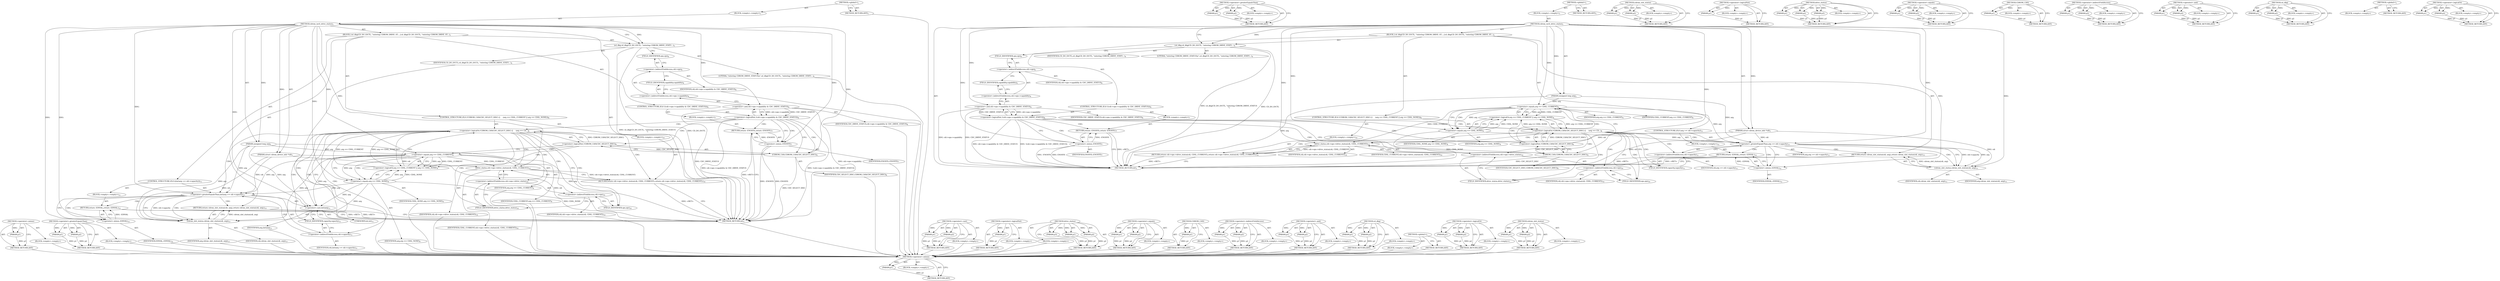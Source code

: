 digraph "&lt;operator&gt;.logicalOr" {
vulnerable_108 [label=<(METHOD,&lt;operator&gt;.minus)>];
vulnerable_109 [label=<(PARAM,p1)>];
vulnerable_110 [label=<(BLOCK,&lt;empty&gt;,&lt;empty&gt;)>];
vulnerable_111 [label=<(METHOD_RETURN,ANY)>];
vulnerable_132 [label=<(METHOD,&lt;operator&gt;.greaterEqualsThan)>];
vulnerable_133 [label=<(PARAM,p1)>];
vulnerable_134 [label=<(PARAM,p2)>];
vulnerable_135 [label=<(BLOCK,&lt;empty&gt;,&lt;empty&gt;)>];
vulnerable_136 [label=<(METHOD_RETURN,ANY)>];
vulnerable_6 [label=<(METHOD,&lt;global&gt;)<SUB>1</SUB>>];
vulnerable_7 [label=<(BLOCK,&lt;empty&gt;,&lt;empty&gt;)<SUB>1</SUB>>];
vulnerable_8 [label=<(METHOD,cdrom_ioctl_drive_status)<SUB>1</SUB>>];
vulnerable_9 [label=<(PARAM,struct cdrom_device_info *cdi)<SUB>1</SUB>>];
vulnerable_10 [label=<(PARAM,unsigned long arg)<SUB>2</SUB>>];
vulnerable_11 [label=<(BLOCK,{
	cd_dbg(CD_DO_IOCTL, &quot;entering CDROM_DRIVE_ST...,{
	cd_dbg(CD_DO_IOCTL, &quot;entering CDROM_DRIVE_ST...)<SUB>3</SUB>>];
vulnerable_12 [label=<(cd_dbg,cd_dbg(CD_DO_IOCTL, &quot;entering CDROM_DRIVE_STATU...)<SUB>4</SUB>>];
vulnerable_13 [label=<(IDENTIFIER,CD_DO_IOCTL,cd_dbg(CD_DO_IOCTL, &quot;entering CDROM_DRIVE_STATU...)<SUB>4</SUB>>];
vulnerable_14 [label=<(LITERAL,&quot;entering CDROM_DRIVE_STATUS\n&quot;,cd_dbg(CD_DO_IOCTL, &quot;entering CDROM_DRIVE_STATU...)<SUB>4</SUB>>];
vulnerable_15 [label=<(CONTROL_STRUCTURE,IF,if (!(cdi-&gt;ops-&gt;capability &amp; CDC_DRIVE_STATUS)))<SUB>6</SUB>>];
vulnerable_16 [label=<(&lt;operator&gt;.logicalNot,!(cdi-&gt;ops-&gt;capability &amp; CDC_DRIVE_STATUS))<SUB>6</SUB>>];
vulnerable_17 [label=<(&lt;operator&gt;.and,cdi-&gt;ops-&gt;capability &amp; CDC_DRIVE_STATUS)<SUB>6</SUB>>];
vulnerable_18 [label=<(&lt;operator&gt;.indirectFieldAccess,cdi-&gt;ops-&gt;capability)<SUB>6</SUB>>];
vulnerable_19 [label=<(&lt;operator&gt;.indirectFieldAccess,cdi-&gt;ops)<SUB>6</SUB>>];
vulnerable_20 [label=<(IDENTIFIER,cdi,cdi-&gt;ops-&gt;capability &amp; CDC_DRIVE_STATUS)<SUB>6</SUB>>];
vulnerable_21 [label=<(FIELD_IDENTIFIER,ops,ops)<SUB>6</SUB>>];
vulnerable_22 [label=<(FIELD_IDENTIFIER,capability,capability)<SUB>6</SUB>>];
vulnerable_23 [label=<(IDENTIFIER,CDC_DRIVE_STATUS,cdi-&gt;ops-&gt;capability &amp; CDC_DRIVE_STATUS)<SUB>6</SUB>>];
vulnerable_24 [label=<(BLOCK,&lt;empty&gt;,&lt;empty&gt;)<SUB>7</SUB>>];
vulnerable_25 [label=<(RETURN,return -ENOSYS;,return -ENOSYS;)<SUB>7</SUB>>];
vulnerable_26 [label=<(&lt;operator&gt;.minus,-ENOSYS)<SUB>7</SUB>>];
vulnerable_27 [label=<(IDENTIFIER,ENOSYS,-ENOSYS)<SUB>7</SUB>>];
vulnerable_28 [label=<(CONTROL_STRUCTURE,IF,if (!CDROM_CAN(CDC_SELECT_DISC) ||
 	    (arg == CDSL_CURRENT || arg == CDSL_NONE)))<SUB>8</SUB>>];
vulnerable_29 [label=<(&lt;operator&gt;.logicalOr,!CDROM_CAN(CDC_SELECT_DISC) ||
 	    (arg == CD...)<SUB>8</SUB>>];
vulnerable_30 [label=<(&lt;operator&gt;.logicalNot,!CDROM_CAN(CDC_SELECT_DISC))<SUB>8</SUB>>];
vulnerable_31 [label=<(CDROM_CAN,CDROM_CAN(CDC_SELECT_DISC))<SUB>8</SUB>>];
vulnerable_32 [label=<(IDENTIFIER,CDC_SELECT_DISC,CDROM_CAN(CDC_SELECT_DISC))<SUB>8</SUB>>];
vulnerable_33 [label=<(&lt;operator&gt;.logicalOr,arg == CDSL_CURRENT || arg == CDSL_NONE)<SUB>9</SUB>>];
vulnerable_34 [label=<(&lt;operator&gt;.equals,arg == CDSL_CURRENT)<SUB>9</SUB>>];
vulnerable_35 [label=<(IDENTIFIER,arg,arg == CDSL_CURRENT)<SUB>9</SUB>>];
vulnerable_36 [label=<(IDENTIFIER,CDSL_CURRENT,arg == CDSL_CURRENT)<SUB>9</SUB>>];
vulnerable_37 [label=<(&lt;operator&gt;.equals,arg == CDSL_NONE)<SUB>9</SUB>>];
vulnerable_38 [label=<(IDENTIFIER,arg,arg == CDSL_NONE)<SUB>9</SUB>>];
vulnerable_39 [label=<(IDENTIFIER,CDSL_NONE,arg == CDSL_NONE)<SUB>9</SUB>>];
vulnerable_40 [label=<(BLOCK,&lt;empty&gt;,&lt;empty&gt;)<SUB>10</SUB>>];
vulnerable_41 [label=<(RETURN,return cdi-&gt;ops-&gt;drive_status(cdi, CDSL_CURRENT);,return cdi-&gt;ops-&gt;drive_status(cdi, CDSL_CURRENT);)<SUB>10</SUB>>];
vulnerable_42 [label=<(drive_status,cdi-&gt;ops-&gt;drive_status(cdi, CDSL_CURRENT))<SUB>10</SUB>>];
vulnerable_43 [label=<(&lt;operator&gt;.indirectFieldAccess,cdi-&gt;ops-&gt;drive_status)<SUB>10</SUB>>];
vulnerable_44 [label=<(&lt;operator&gt;.indirectFieldAccess,cdi-&gt;ops)<SUB>10</SUB>>];
vulnerable_45 [label=<(IDENTIFIER,cdi,cdi-&gt;ops-&gt;drive_status(cdi, CDSL_CURRENT))<SUB>10</SUB>>];
vulnerable_46 [label=<(FIELD_IDENTIFIER,ops,ops)<SUB>10</SUB>>];
vulnerable_47 [label=<(FIELD_IDENTIFIER,drive_status,drive_status)<SUB>10</SUB>>];
vulnerable_48 [label=<(IDENTIFIER,cdi,cdi-&gt;ops-&gt;drive_status(cdi, CDSL_CURRENT))<SUB>10</SUB>>];
vulnerable_49 [label=<(IDENTIFIER,CDSL_CURRENT,cdi-&gt;ops-&gt;drive_status(cdi, CDSL_CURRENT))<SUB>10</SUB>>];
vulnerable_50 [label=<(CONTROL_STRUCTURE,IF,if (((int)arg &gt;= cdi-&gt;capacity)))<SUB>11</SUB>>];
vulnerable_51 [label=<(&lt;operator&gt;.greaterEqualsThan,(int)arg &gt;= cdi-&gt;capacity)<SUB>11</SUB>>];
vulnerable_52 [label=<(&lt;operator&gt;.cast,(int)arg)<SUB>11</SUB>>];
vulnerable_53 [label=<(UNKNOWN,int,int)<SUB>11</SUB>>];
vulnerable_54 [label=<(IDENTIFIER,arg,(int)arg)<SUB>11</SUB>>];
vulnerable_55 [label=<(&lt;operator&gt;.indirectFieldAccess,cdi-&gt;capacity)<SUB>11</SUB>>];
vulnerable_56 [label=<(IDENTIFIER,cdi,(int)arg &gt;= cdi-&gt;capacity)<SUB>11</SUB>>];
vulnerable_57 [label=<(FIELD_IDENTIFIER,capacity,capacity)<SUB>11</SUB>>];
vulnerable_58 [label=<(BLOCK,&lt;empty&gt;,&lt;empty&gt;)<SUB>12</SUB>>];
vulnerable_59 [label=<(RETURN,return -EINVAL;,return -EINVAL;)<SUB>12</SUB>>];
vulnerable_60 [label=<(&lt;operator&gt;.minus,-EINVAL)<SUB>12</SUB>>];
vulnerable_61 [label=<(IDENTIFIER,EINVAL,-EINVAL)<SUB>12</SUB>>];
vulnerable_62 [label=<(RETURN,return cdrom_slot_status(cdi, arg);,return cdrom_slot_status(cdi, arg);)<SUB>13</SUB>>];
vulnerable_63 [label=<(cdrom_slot_status,cdrom_slot_status(cdi, arg))<SUB>13</SUB>>];
vulnerable_64 [label=<(IDENTIFIER,cdi,cdrom_slot_status(cdi, arg))<SUB>13</SUB>>];
vulnerable_65 [label=<(IDENTIFIER,arg,cdrom_slot_status(cdi, arg))<SUB>13</SUB>>];
vulnerable_66 [label=<(METHOD_RETURN,int)<SUB>1</SUB>>];
vulnerable_68 [label=<(METHOD_RETURN,ANY)<SUB>1</SUB>>];
vulnerable_137 [label=<(METHOD,&lt;operator&gt;.cast)>];
vulnerable_138 [label=<(PARAM,p1)>];
vulnerable_139 [label=<(PARAM,p2)>];
vulnerable_140 [label=<(BLOCK,&lt;empty&gt;,&lt;empty&gt;)>];
vulnerable_141 [label=<(METHOD_RETURN,ANY)>];
vulnerable_94 [label=<(METHOD,&lt;operator&gt;.logicalNot)>];
vulnerable_95 [label=<(PARAM,p1)>];
vulnerable_96 [label=<(BLOCK,&lt;empty&gt;,&lt;empty&gt;)>];
vulnerable_97 [label=<(METHOD_RETURN,ANY)>];
vulnerable_126 [label=<(METHOD,drive_status)>];
vulnerable_127 [label=<(PARAM,p1)>];
vulnerable_128 [label=<(PARAM,p2)>];
vulnerable_129 [label=<(PARAM,p3)>];
vulnerable_130 [label=<(BLOCK,&lt;empty&gt;,&lt;empty&gt;)>];
vulnerable_131 [label=<(METHOD_RETURN,ANY)>];
vulnerable_121 [label=<(METHOD,&lt;operator&gt;.equals)>];
vulnerable_122 [label=<(PARAM,p1)>];
vulnerable_123 [label=<(PARAM,p2)>];
vulnerable_124 [label=<(BLOCK,&lt;empty&gt;,&lt;empty&gt;)>];
vulnerable_125 [label=<(METHOD_RETURN,ANY)>];
vulnerable_117 [label=<(METHOD,CDROM_CAN)>];
vulnerable_118 [label=<(PARAM,p1)>];
vulnerable_119 [label=<(BLOCK,&lt;empty&gt;,&lt;empty&gt;)>];
vulnerable_120 [label=<(METHOD_RETURN,ANY)>];
vulnerable_103 [label=<(METHOD,&lt;operator&gt;.indirectFieldAccess)>];
vulnerable_104 [label=<(PARAM,p1)>];
vulnerable_105 [label=<(PARAM,p2)>];
vulnerable_106 [label=<(BLOCK,&lt;empty&gt;,&lt;empty&gt;)>];
vulnerable_107 [label=<(METHOD_RETURN,ANY)>];
vulnerable_98 [label=<(METHOD,&lt;operator&gt;.and)>];
vulnerable_99 [label=<(PARAM,p1)>];
vulnerable_100 [label=<(PARAM,p2)>];
vulnerable_101 [label=<(BLOCK,&lt;empty&gt;,&lt;empty&gt;)>];
vulnerable_102 [label=<(METHOD_RETURN,ANY)>];
vulnerable_89 [label=<(METHOD,cd_dbg)>];
vulnerable_90 [label=<(PARAM,p1)>];
vulnerable_91 [label=<(PARAM,p2)>];
vulnerable_92 [label=<(BLOCK,&lt;empty&gt;,&lt;empty&gt;)>];
vulnerable_93 [label=<(METHOD_RETURN,ANY)>];
vulnerable_83 [label=<(METHOD,&lt;global&gt;)<SUB>1</SUB>>];
vulnerable_84 [label=<(BLOCK,&lt;empty&gt;,&lt;empty&gt;)>];
vulnerable_85 [label=<(METHOD_RETURN,ANY)>];
vulnerable_112 [label=<(METHOD,&lt;operator&gt;.logicalOr)>];
vulnerable_113 [label=<(PARAM,p1)>];
vulnerable_114 [label=<(PARAM,p2)>];
vulnerable_115 [label=<(BLOCK,&lt;empty&gt;,&lt;empty&gt;)>];
vulnerable_116 [label=<(METHOD_RETURN,ANY)>];
vulnerable_142 [label=<(METHOD,cdrom_slot_status)>];
vulnerable_143 [label=<(PARAM,p1)>];
vulnerable_144 [label=<(PARAM,p2)>];
vulnerable_145 [label=<(BLOCK,&lt;empty&gt;,&lt;empty&gt;)>];
vulnerable_146 [label=<(METHOD_RETURN,ANY)>];
fixed_106 [label=<(METHOD,&lt;operator&gt;.minus)>];
fixed_107 [label=<(PARAM,p1)>];
fixed_108 [label=<(BLOCK,&lt;empty&gt;,&lt;empty&gt;)>];
fixed_109 [label=<(METHOD_RETURN,ANY)>];
fixed_130 [label=<(METHOD,&lt;operator&gt;.greaterEqualsThan)>];
fixed_131 [label=<(PARAM,p1)>];
fixed_132 [label=<(PARAM,p2)>];
fixed_133 [label=<(BLOCK,&lt;empty&gt;,&lt;empty&gt;)>];
fixed_134 [label=<(METHOD_RETURN,ANY)>];
fixed_6 [label=<(METHOD,&lt;global&gt;)<SUB>1</SUB>>];
fixed_7 [label=<(BLOCK,&lt;empty&gt;,&lt;empty&gt;)<SUB>1</SUB>>];
fixed_8 [label=<(METHOD,cdrom_ioctl_drive_status)<SUB>1</SUB>>];
fixed_9 [label=<(PARAM,struct cdrom_device_info *cdi)<SUB>1</SUB>>];
fixed_10 [label=<(PARAM,unsigned long arg)<SUB>2</SUB>>];
fixed_11 [label=<(BLOCK,{
	cd_dbg(CD_DO_IOCTL, &quot;entering CDROM_DRIVE_ST...,{
	cd_dbg(CD_DO_IOCTL, &quot;entering CDROM_DRIVE_ST...)<SUB>3</SUB>>];
fixed_12 [label=<(cd_dbg,cd_dbg(CD_DO_IOCTL, &quot;entering CDROM_DRIVE_STATU...)<SUB>4</SUB>>];
fixed_13 [label=<(IDENTIFIER,CD_DO_IOCTL,cd_dbg(CD_DO_IOCTL, &quot;entering CDROM_DRIVE_STATU...)<SUB>4</SUB>>];
fixed_14 [label=<(LITERAL,&quot;entering CDROM_DRIVE_STATUS\n&quot;,cd_dbg(CD_DO_IOCTL, &quot;entering CDROM_DRIVE_STATU...)<SUB>4</SUB>>];
fixed_15 [label=<(CONTROL_STRUCTURE,IF,if (!(cdi-&gt;ops-&gt;capability &amp; CDC_DRIVE_STATUS)))<SUB>6</SUB>>];
fixed_16 [label=<(&lt;operator&gt;.logicalNot,!(cdi-&gt;ops-&gt;capability &amp; CDC_DRIVE_STATUS))<SUB>6</SUB>>];
fixed_17 [label=<(&lt;operator&gt;.and,cdi-&gt;ops-&gt;capability &amp; CDC_DRIVE_STATUS)<SUB>6</SUB>>];
fixed_18 [label=<(&lt;operator&gt;.indirectFieldAccess,cdi-&gt;ops-&gt;capability)<SUB>6</SUB>>];
fixed_19 [label=<(&lt;operator&gt;.indirectFieldAccess,cdi-&gt;ops)<SUB>6</SUB>>];
fixed_20 [label=<(IDENTIFIER,cdi,cdi-&gt;ops-&gt;capability &amp; CDC_DRIVE_STATUS)<SUB>6</SUB>>];
fixed_21 [label=<(FIELD_IDENTIFIER,ops,ops)<SUB>6</SUB>>];
fixed_22 [label=<(FIELD_IDENTIFIER,capability,capability)<SUB>6</SUB>>];
fixed_23 [label=<(IDENTIFIER,CDC_DRIVE_STATUS,cdi-&gt;ops-&gt;capability &amp; CDC_DRIVE_STATUS)<SUB>6</SUB>>];
fixed_24 [label=<(BLOCK,&lt;empty&gt;,&lt;empty&gt;)<SUB>7</SUB>>];
fixed_25 [label=<(RETURN,return -ENOSYS;,return -ENOSYS;)<SUB>7</SUB>>];
fixed_26 [label=<(&lt;operator&gt;.minus,-ENOSYS)<SUB>7</SUB>>];
fixed_27 [label=<(IDENTIFIER,ENOSYS,-ENOSYS)<SUB>7</SUB>>];
fixed_28 [label=<(CONTROL_STRUCTURE,IF,if (!CDROM_CAN(CDC_SELECT_DISC) ||
 	    (arg == CDSL_CURRENT || arg == CDSL_NONE)))<SUB>8</SUB>>];
fixed_29 [label=<(&lt;operator&gt;.logicalOr,!CDROM_CAN(CDC_SELECT_DISC) ||
 	    (arg == CD...)<SUB>8</SUB>>];
fixed_30 [label=<(&lt;operator&gt;.logicalNot,!CDROM_CAN(CDC_SELECT_DISC))<SUB>8</SUB>>];
fixed_31 [label=<(CDROM_CAN,CDROM_CAN(CDC_SELECT_DISC))<SUB>8</SUB>>];
fixed_32 [label=<(IDENTIFIER,CDC_SELECT_DISC,CDROM_CAN(CDC_SELECT_DISC))<SUB>8</SUB>>];
fixed_33 [label=<(&lt;operator&gt;.logicalOr,arg == CDSL_CURRENT || arg == CDSL_NONE)<SUB>9</SUB>>];
fixed_34 [label=<(&lt;operator&gt;.equals,arg == CDSL_CURRENT)<SUB>9</SUB>>];
fixed_35 [label=<(IDENTIFIER,arg,arg == CDSL_CURRENT)<SUB>9</SUB>>];
fixed_36 [label=<(IDENTIFIER,CDSL_CURRENT,arg == CDSL_CURRENT)<SUB>9</SUB>>];
fixed_37 [label=<(&lt;operator&gt;.equals,arg == CDSL_NONE)<SUB>9</SUB>>];
fixed_38 [label=<(IDENTIFIER,arg,arg == CDSL_NONE)<SUB>9</SUB>>];
fixed_39 [label=<(IDENTIFIER,CDSL_NONE,arg == CDSL_NONE)<SUB>9</SUB>>];
fixed_40 [label=<(BLOCK,&lt;empty&gt;,&lt;empty&gt;)<SUB>10</SUB>>];
fixed_41 [label=<(RETURN,return cdi-&gt;ops-&gt;drive_status(cdi, CDSL_CURRENT);,return cdi-&gt;ops-&gt;drive_status(cdi, CDSL_CURRENT);)<SUB>10</SUB>>];
fixed_42 [label=<(drive_status,cdi-&gt;ops-&gt;drive_status(cdi, CDSL_CURRENT))<SUB>10</SUB>>];
fixed_43 [label=<(&lt;operator&gt;.indirectFieldAccess,cdi-&gt;ops-&gt;drive_status)<SUB>10</SUB>>];
fixed_44 [label=<(&lt;operator&gt;.indirectFieldAccess,cdi-&gt;ops)<SUB>10</SUB>>];
fixed_45 [label=<(IDENTIFIER,cdi,cdi-&gt;ops-&gt;drive_status(cdi, CDSL_CURRENT))<SUB>10</SUB>>];
fixed_46 [label=<(FIELD_IDENTIFIER,ops,ops)<SUB>10</SUB>>];
fixed_47 [label=<(FIELD_IDENTIFIER,drive_status,drive_status)<SUB>10</SUB>>];
fixed_48 [label=<(IDENTIFIER,cdi,cdi-&gt;ops-&gt;drive_status(cdi, CDSL_CURRENT))<SUB>10</SUB>>];
fixed_49 [label=<(IDENTIFIER,CDSL_CURRENT,cdi-&gt;ops-&gt;drive_status(cdi, CDSL_CURRENT))<SUB>10</SUB>>];
fixed_50 [label=<(CONTROL_STRUCTURE,IF,if (arg &gt;= cdi-&gt;capacity))<SUB>11</SUB>>];
fixed_51 [label=<(&lt;operator&gt;.greaterEqualsThan,arg &gt;= cdi-&gt;capacity)<SUB>11</SUB>>];
fixed_52 [label=<(IDENTIFIER,arg,arg &gt;= cdi-&gt;capacity)<SUB>11</SUB>>];
fixed_53 [label=<(&lt;operator&gt;.indirectFieldAccess,cdi-&gt;capacity)<SUB>11</SUB>>];
fixed_54 [label=<(IDENTIFIER,cdi,arg &gt;= cdi-&gt;capacity)<SUB>11</SUB>>];
fixed_55 [label=<(FIELD_IDENTIFIER,capacity,capacity)<SUB>11</SUB>>];
fixed_56 [label=<(BLOCK,&lt;empty&gt;,&lt;empty&gt;)<SUB>12</SUB>>];
fixed_57 [label=<(RETURN,return -EINVAL;,return -EINVAL;)<SUB>12</SUB>>];
fixed_58 [label=<(&lt;operator&gt;.minus,-EINVAL)<SUB>12</SUB>>];
fixed_59 [label=<(IDENTIFIER,EINVAL,-EINVAL)<SUB>12</SUB>>];
fixed_60 [label=<(RETURN,return cdrom_slot_status(cdi, arg);,return cdrom_slot_status(cdi, arg);)<SUB>13</SUB>>];
fixed_61 [label=<(cdrom_slot_status,cdrom_slot_status(cdi, arg))<SUB>13</SUB>>];
fixed_62 [label=<(IDENTIFIER,cdi,cdrom_slot_status(cdi, arg))<SUB>13</SUB>>];
fixed_63 [label=<(IDENTIFIER,arg,cdrom_slot_status(cdi, arg))<SUB>13</SUB>>];
fixed_64 [label=<(METHOD_RETURN,int)<SUB>1</SUB>>];
fixed_66 [label=<(METHOD_RETURN,ANY)<SUB>1</SUB>>];
fixed_135 [label=<(METHOD,cdrom_slot_status)>];
fixed_136 [label=<(PARAM,p1)>];
fixed_137 [label=<(PARAM,p2)>];
fixed_138 [label=<(BLOCK,&lt;empty&gt;,&lt;empty&gt;)>];
fixed_139 [label=<(METHOD_RETURN,ANY)>];
fixed_92 [label=<(METHOD,&lt;operator&gt;.logicalNot)>];
fixed_93 [label=<(PARAM,p1)>];
fixed_94 [label=<(BLOCK,&lt;empty&gt;,&lt;empty&gt;)>];
fixed_95 [label=<(METHOD_RETURN,ANY)>];
fixed_124 [label=<(METHOD,drive_status)>];
fixed_125 [label=<(PARAM,p1)>];
fixed_126 [label=<(PARAM,p2)>];
fixed_127 [label=<(PARAM,p3)>];
fixed_128 [label=<(BLOCK,&lt;empty&gt;,&lt;empty&gt;)>];
fixed_129 [label=<(METHOD_RETURN,ANY)>];
fixed_119 [label=<(METHOD,&lt;operator&gt;.equals)>];
fixed_120 [label=<(PARAM,p1)>];
fixed_121 [label=<(PARAM,p2)>];
fixed_122 [label=<(BLOCK,&lt;empty&gt;,&lt;empty&gt;)>];
fixed_123 [label=<(METHOD_RETURN,ANY)>];
fixed_115 [label=<(METHOD,CDROM_CAN)>];
fixed_116 [label=<(PARAM,p1)>];
fixed_117 [label=<(BLOCK,&lt;empty&gt;,&lt;empty&gt;)>];
fixed_118 [label=<(METHOD_RETURN,ANY)>];
fixed_101 [label=<(METHOD,&lt;operator&gt;.indirectFieldAccess)>];
fixed_102 [label=<(PARAM,p1)>];
fixed_103 [label=<(PARAM,p2)>];
fixed_104 [label=<(BLOCK,&lt;empty&gt;,&lt;empty&gt;)>];
fixed_105 [label=<(METHOD_RETURN,ANY)>];
fixed_96 [label=<(METHOD,&lt;operator&gt;.and)>];
fixed_97 [label=<(PARAM,p1)>];
fixed_98 [label=<(PARAM,p2)>];
fixed_99 [label=<(BLOCK,&lt;empty&gt;,&lt;empty&gt;)>];
fixed_100 [label=<(METHOD_RETURN,ANY)>];
fixed_87 [label=<(METHOD,cd_dbg)>];
fixed_88 [label=<(PARAM,p1)>];
fixed_89 [label=<(PARAM,p2)>];
fixed_90 [label=<(BLOCK,&lt;empty&gt;,&lt;empty&gt;)>];
fixed_91 [label=<(METHOD_RETURN,ANY)>];
fixed_81 [label=<(METHOD,&lt;global&gt;)<SUB>1</SUB>>];
fixed_82 [label=<(BLOCK,&lt;empty&gt;,&lt;empty&gt;)>];
fixed_83 [label=<(METHOD_RETURN,ANY)>];
fixed_110 [label=<(METHOD,&lt;operator&gt;.logicalOr)>];
fixed_111 [label=<(PARAM,p1)>];
fixed_112 [label=<(PARAM,p2)>];
fixed_113 [label=<(BLOCK,&lt;empty&gt;,&lt;empty&gt;)>];
fixed_114 [label=<(METHOD_RETURN,ANY)>];
vulnerable_108 -> vulnerable_109  [key=0, label="AST: "];
vulnerable_108 -> vulnerable_109  [key=1, label="DDG: "];
vulnerable_108 -> vulnerable_110  [key=0, label="AST: "];
vulnerable_108 -> vulnerable_111  [key=0, label="AST: "];
vulnerable_108 -> vulnerable_111  [key=1, label="CFG: "];
vulnerable_109 -> vulnerable_111  [key=0, label="DDG: p1"];
vulnerable_110 -> fixed_106  [key=0];
vulnerable_111 -> fixed_106  [key=0];
vulnerable_132 -> vulnerable_133  [key=0, label="AST: "];
vulnerable_132 -> vulnerable_133  [key=1, label="DDG: "];
vulnerable_132 -> vulnerable_135  [key=0, label="AST: "];
vulnerable_132 -> vulnerable_134  [key=0, label="AST: "];
vulnerable_132 -> vulnerable_134  [key=1, label="DDG: "];
vulnerable_132 -> vulnerable_136  [key=0, label="AST: "];
vulnerable_132 -> vulnerable_136  [key=1, label="CFG: "];
vulnerable_133 -> vulnerable_136  [key=0, label="DDG: p1"];
vulnerable_134 -> vulnerable_136  [key=0, label="DDG: p2"];
vulnerable_135 -> fixed_106  [key=0];
vulnerable_136 -> fixed_106  [key=0];
vulnerable_6 -> vulnerable_7  [key=0, label="AST: "];
vulnerable_6 -> vulnerable_68  [key=0, label="AST: "];
vulnerable_6 -> vulnerable_68  [key=1, label="CFG: "];
vulnerable_7 -> vulnerable_8  [key=0, label="AST: "];
vulnerable_8 -> vulnerable_9  [key=0, label="AST: "];
vulnerable_8 -> vulnerable_9  [key=1, label="DDG: "];
vulnerable_8 -> vulnerable_10  [key=0, label="AST: "];
vulnerable_8 -> vulnerable_10  [key=1, label="DDG: "];
vulnerable_8 -> vulnerable_11  [key=0, label="AST: "];
vulnerable_8 -> vulnerable_66  [key=0, label="AST: "];
vulnerable_8 -> vulnerable_12  [key=0, label="CFG: "];
vulnerable_8 -> vulnerable_12  [key=1, label="DDG: "];
vulnerable_8 -> vulnerable_51  [key=0, label="DDG: "];
vulnerable_8 -> vulnerable_63  [key=0, label="DDG: "];
vulnerable_8 -> vulnerable_17  [key=0, label="DDG: "];
vulnerable_8 -> vulnerable_52  [key=0, label="DDG: "];
vulnerable_8 -> vulnerable_26  [key=0, label="DDG: "];
vulnerable_8 -> vulnerable_31  [key=0, label="DDG: "];
vulnerable_8 -> vulnerable_34  [key=0, label="DDG: "];
vulnerable_8 -> vulnerable_37  [key=0, label="DDG: "];
vulnerable_8 -> vulnerable_42  [key=0, label="DDG: "];
vulnerable_8 -> vulnerable_60  [key=0, label="DDG: "];
vulnerable_9 -> vulnerable_66  [key=0, label="DDG: cdi"];
vulnerable_9 -> vulnerable_51  [key=0, label="DDG: cdi"];
vulnerable_9 -> vulnerable_63  [key=0, label="DDG: cdi"];
vulnerable_9 -> vulnerable_42  [key=0, label="DDG: cdi"];
vulnerable_10 -> vulnerable_66  [key=0, label="DDG: arg"];
vulnerable_10 -> vulnerable_51  [key=0, label="DDG: arg"];
vulnerable_10 -> vulnerable_63  [key=0, label="DDG: arg"];
vulnerable_10 -> vulnerable_52  [key=0, label="DDG: arg"];
vulnerable_10 -> vulnerable_34  [key=0, label="DDG: arg"];
vulnerable_11 -> vulnerable_12  [key=0, label="AST: "];
vulnerable_11 -> vulnerable_15  [key=0, label="AST: "];
vulnerable_11 -> vulnerable_28  [key=0, label="AST: "];
vulnerable_11 -> vulnerable_50  [key=0, label="AST: "];
vulnerable_11 -> vulnerable_62  [key=0, label="AST: "];
vulnerable_12 -> vulnerable_13  [key=0, label="AST: "];
vulnerable_12 -> vulnerable_14  [key=0, label="AST: "];
vulnerable_12 -> vulnerable_21  [key=0, label="CFG: "];
vulnerable_12 -> vulnerable_66  [key=0, label="DDG: cd_dbg(CD_DO_IOCTL, &quot;entering CDROM_DRIVE_STATUS\n&quot;)"];
vulnerable_12 -> vulnerable_66  [key=1, label="DDG: CD_DO_IOCTL"];
vulnerable_13 -> fixed_106  [key=0];
vulnerable_14 -> fixed_106  [key=0];
vulnerable_15 -> vulnerable_16  [key=0, label="AST: "];
vulnerable_15 -> vulnerable_24  [key=0, label="AST: "];
vulnerable_16 -> vulnerable_17  [key=0, label="AST: "];
vulnerable_16 -> vulnerable_26  [key=0, label="CFG: "];
vulnerable_16 -> vulnerable_26  [key=1, label="CDG: "];
vulnerable_16 -> vulnerable_31  [key=0, label="CFG: "];
vulnerable_16 -> vulnerable_31  [key=1, label="CDG: "];
vulnerable_16 -> vulnerable_66  [key=0, label="DDG: cdi-&gt;ops-&gt;capability &amp; CDC_DRIVE_STATUS"];
vulnerable_16 -> vulnerable_66  [key=1, label="DDG: !(cdi-&gt;ops-&gt;capability &amp; CDC_DRIVE_STATUS)"];
vulnerable_16 -> vulnerable_30  [key=0, label="CDG: "];
vulnerable_16 -> vulnerable_25  [key=0, label="CDG: "];
vulnerable_16 -> vulnerable_29  [key=0, label="CDG: "];
vulnerable_17 -> vulnerable_18  [key=0, label="AST: "];
vulnerable_17 -> vulnerable_23  [key=0, label="AST: "];
vulnerable_17 -> vulnerable_16  [key=0, label="CFG: "];
vulnerable_17 -> vulnerable_16  [key=1, label="DDG: cdi-&gt;ops-&gt;capability"];
vulnerable_17 -> vulnerable_16  [key=2, label="DDG: CDC_DRIVE_STATUS"];
vulnerable_17 -> vulnerable_66  [key=0, label="DDG: cdi-&gt;ops-&gt;capability"];
vulnerable_17 -> vulnerable_66  [key=1, label="DDG: CDC_DRIVE_STATUS"];
vulnerable_18 -> vulnerable_19  [key=0, label="AST: "];
vulnerable_18 -> vulnerable_22  [key=0, label="AST: "];
vulnerable_18 -> vulnerable_17  [key=0, label="CFG: "];
vulnerable_19 -> vulnerable_20  [key=0, label="AST: "];
vulnerable_19 -> vulnerable_21  [key=0, label="AST: "];
vulnerable_19 -> vulnerable_22  [key=0, label="CFG: "];
vulnerable_20 -> fixed_106  [key=0];
vulnerable_21 -> vulnerable_19  [key=0, label="CFG: "];
vulnerable_22 -> vulnerable_18  [key=0, label="CFG: "];
vulnerable_23 -> fixed_106  [key=0];
vulnerable_24 -> vulnerable_25  [key=0, label="AST: "];
vulnerable_25 -> vulnerable_26  [key=0, label="AST: "];
vulnerable_25 -> vulnerable_66  [key=0, label="CFG: "];
vulnerable_25 -> vulnerable_66  [key=1, label="DDG: &lt;RET&gt;"];
vulnerable_26 -> vulnerable_27  [key=0, label="AST: "];
vulnerable_26 -> vulnerable_25  [key=0, label="CFG: "];
vulnerable_26 -> vulnerable_25  [key=1, label="DDG: -ENOSYS"];
vulnerable_26 -> vulnerable_66  [key=0, label="DDG: ENOSYS"];
vulnerable_26 -> vulnerable_66  [key=1, label="DDG: -ENOSYS"];
vulnerable_27 -> fixed_106  [key=0];
vulnerable_28 -> vulnerable_29  [key=0, label="AST: "];
vulnerable_28 -> vulnerable_40  [key=0, label="AST: "];
vulnerable_29 -> vulnerable_30  [key=0, label="AST: "];
vulnerable_29 -> vulnerable_33  [key=0, label="AST: "];
vulnerable_29 -> vulnerable_53  [key=0, label="CFG: "];
vulnerable_29 -> vulnerable_53  [key=1, label="CDG: "];
vulnerable_29 -> vulnerable_46  [key=0, label="CFG: "];
vulnerable_29 -> vulnerable_46  [key=1, label="CDG: "];
vulnerable_29 -> vulnerable_47  [key=0, label="CDG: "];
vulnerable_29 -> vulnerable_42  [key=0, label="CDG: "];
vulnerable_29 -> vulnerable_51  [key=0, label="CDG: "];
vulnerable_29 -> vulnerable_57  [key=0, label="CDG: "];
vulnerable_29 -> vulnerable_52  [key=0, label="CDG: "];
vulnerable_29 -> vulnerable_41  [key=0, label="CDG: "];
vulnerable_29 -> vulnerable_44  [key=0, label="CDG: "];
vulnerable_29 -> vulnerable_55  [key=0, label="CDG: "];
vulnerable_29 -> vulnerable_43  [key=0, label="CDG: "];
vulnerable_30 -> vulnerable_31  [key=0, label="AST: "];
vulnerable_30 -> vulnerable_29  [key=0, label="CFG: "];
vulnerable_30 -> vulnerable_29  [key=1, label="DDG: CDROM_CAN(CDC_SELECT_DISC)"];
vulnerable_30 -> vulnerable_34  [key=0, label="CFG: "];
vulnerable_30 -> vulnerable_34  [key=1, label="CDG: "];
vulnerable_30 -> vulnerable_33  [key=0, label="CDG: "];
vulnerable_31 -> vulnerable_32  [key=0, label="AST: "];
vulnerable_31 -> vulnerable_30  [key=0, label="CFG: "];
vulnerable_31 -> vulnerable_30  [key=1, label="DDG: CDC_SELECT_DISC"];
vulnerable_31 -> vulnerable_66  [key=0, label="DDG: CDC_SELECT_DISC"];
vulnerable_32 -> fixed_106  [key=0];
vulnerable_33 -> vulnerable_34  [key=0, label="AST: "];
vulnerable_33 -> vulnerable_37  [key=0, label="AST: "];
vulnerable_33 -> vulnerable_29  [key=0, label="CFG: "];
vulnerable_33 -> vulnerable_29  [key=1, label="DDG: arg == CDSL_CURRENT"];
vulnerable_33 -> vulnerable_29  [key=2, label="DDG: arg == CDSL_NONE"];
vulnerable_34 -> vulnerable_35  [key=0, label="AST: "];
vulnerable_34 -> vulnerable_36  [key=0, label="AST: "];
vulnerable_34 -> vulnerable_33  [key=0, label="CFG: "];
vulnerable_34 -> vulnerable_33  [key=1, label="DDG: arg"];
vulnerable_34 -> vulnerable_33  [key=2, label="DDG: CDSL_CURRENT"];
vulnerable_34 -> vulnerable_37  [key=0, label="CFG: "];
vulnerable_34 -> vulnerable_37  [key=1, label="DDG: arg"];
vulnerable_34 -> vulnerable_37  [key=2, label="CDG: "];
vulnerable_34 -> vulnerable_51  [key=0, label="DDG: arg"];
vulnerable_34 -> vulnerable_63  [key=0, label="DDG: arg"];
vulnerable_34 -> vulnerable_52  [key=0, label="DDG: arg"];
vulnerable_34 -> vulnerable_42  [key=0, label="DDG: CDSL_CURRENT"];
vulnerable_35 -> fixed_106  [key=0];
vulnerable_36 -> fixed_106  [key=0];
vulnerable_37 -> vulnerable_38  [key=0, label="AST: "];
vulnerable_37 -> vulnerable_39  [key=0, label="AST: "];
vulnerable_37 -> vulnerable_33  [key=0, label="CFG: "];
vulnerable_37 -> vulnerable_33  [key=1, label="DDG: arg"];
vulnerable_37 -> vulnerable_33  [key=2, label="DDG: CDSL_NONE"];
vulnerable_37 -> vulnerable_66  [key=0, label="DDG: CDSL_NONE"];
vulnerable_37 -> vulnerable_51  [key=0, label="DDG: arg"];
vulnerable_37 -> vulnerable_63  [key=0, label="DDG: arg"];
vulnerable_37 -> vulnerable_52  [key=0, label="DDG: arg"];
vulnerable_38 -> fixed_106  [key=0];
vulnerable_39 -> fixed_106  [key=0];
vulnerable_40 -> vulnerable_41  [key=0, label="AST: "];
vulnerable_41 -> vulnerable_42  [key=0, label="AST: "];
vulnerable_41 -> vulnerable_66  [key=0, label="CFG: "];
vulnerable_41 -> vulnerable_66  [key=1, label="DDG: &lt;RET&gt;"];
vulnerable_42 -> vulnerable_43  [key=0, label="AST: "];
vulnerable_42 -> vulnerable_48  [key=0, label="AST: "];
vulnerable_42 -> vulnerable_49  [key=0, label="AST: "];
vulnerable_42 -> vulnerable_41  [key=0, label="CFG: "];
vulnerable_42 -> vulnerable_41  [key=1, label="DDG: cdi-&gt;ops-&gt;drive_status(cdi, CDSL_CURRENT)"];
vulnerable_43 -> vulnerable_44  [key=0, label="AST: "];
vulnerable_43 -> vulnerable_47  [key=0, label="AST: "];
vulnerable_43 -> vulnerable_42  [key=0, label="CFG: "];
vulnerable_44 -> vulnerable_45  [key=0, label="AST: "];
vulnerable_44 -> vulnerable_46  [key=0, label="AST: "];
vulnerable_44 -> vulnerable_47  [key=0, label="CFG: "];
vulnerable_45 -> fixed_106  [key=0];
vulnerable_46 -> vulnerable_44  [key=0, label="CFG: "];
vulnerable_47 -> vulnerable_43  [key=0, label="CFG: "];
vulnerable_48 -> fixed_106  [key=0];
vulnerable_49 -> fixed_106  [key=0];
vulnerable_50 -> vulnerable_51  [key=0, label="AST: "];
vulnerable_50 -> vulnerable_58  [key=0, label="AST: "];
vulnerable_51 -> vulnerable_52  [key=0, label="AST: "];
vulnerable_51 -> vulnerable_55  [key=0, label="AST: "];
vulnerable_51 -> vulnerable_60  [key=0, label="CFG: "];
vulnerable_51 -> vulnerable_60  [key=1, label="CDG: "];
vulnerable_51 -> vulnerable_63  [key=0, label="CFG: "];
vulnerable_51 -> vulnerable_63  [key=1, label="DDG: cdi-&gt;capacity"];
vulnerable_51 -> vulnerable_63  [key=2, label="CDG: "];
vulnerable_51 -> vulnerable_59  [key=0, label="CDG: "];
vulnerable_51 -> vulnerable_62  [key=0, label="CDG: "];
vulnerable_52 -> vulnerable_53  [key=0, label="AST: "];
vulnerable_52 -> vulnerable_54  [key=0, label="AST: "];
vulnerable_52 -> vulnerable_57  [key=0, label="CFG: "];
vulnerable_53 -> vulnerable_52  [key=0, label="CFG: "];
vulnerable_54 -> fixed_106  [key=0];
vulnerable_55 -> vulnerable_56  [key=0, label="AST: "];
vulnerable_55 -> vulnerable_57  [key=0, label="AST: "];
vulnerable_55 -> vulnerable_51  [key=0, label="CFG: "];
vulnerable_56 -> fixed_106  [key=0];
vulnerable_57 -> vulnerable_55  [key=0, label="CFG: "];
vulnerable_58 -> vulnerable_59  [key=0, label="AST: "];
vulnerable_59 -> vulnerable_60  [key=0, label="AST: "];
vulnerable_59 -> vulnerable_66  [key=0, label="CFG: "];
vulnerable_59 -> vulnerable_66  [key=1, label="DDG: &lt;RET&gt;"];
vulnerable_60 -> vulnerable_61  [key=0, label="AST: "];
vulnerable_60 -> vulnerable_59  [key=0, label="CFG: "];
vulnerable_60 -> vulnerable_59  [key=1, label="DDG: -EINVAL"];
vulnerable_61 -> fixed_106  [key=0];
vulnerable_62 -> vulnerable_63  [key=0, label="AST: "];
vulnerable_62 -> vulnerable_66  [key=0, label="CFG: "];
vulnerable_62 -> vulnerable_66  [key=1, label="DDG: &lt;RET&gt;"];
vulnerable_63 -> vulnerable_64  [key=0, label="AST: "];
vulnerable_63 -> vulnerable_65  [key=0, label="AST: "];
vulnerable_63 -> vulnerable_62  [key=0, label="CFG: "];
vulnerable_63 -> vulnerable_62  [key=1, label="DDG: cdrom_slot_status(cdi, arg)"];
vulnerable_64 -> fixed_106  [key=0];
vulnerable_65 -> fixed_106  [key=0];
vulnerable_66 -> fixed_106  [key=0];
vulnerable_68 -> fixed_106  [key=0];
vulnerable_137 -> vulnerable_138  [key=0, label="AST: "];
vulnerable_137 -> vulnerable_138  [key=1, label="DDG: "];
vulnerable_137 -> vulnerable_140  [key=0, label="AST: "];
vulnerable_137 -> vulnerable_139  [key=0, label="AST: "];
vulnerable_137 -> vulnerable_139  [key=1, label="DDG: "];
vulnerable_137 -> vulnerable_141  [key=0, label="AST: "];
vulnerable_137 -> vulnerable_141  [key=1, label="CFG: "];
vulnerable_138 -> vulnerable_141  [key=0, label="DDG: p1"];
vulnerable_139 -> vulnerable_141  [key=0, label="DDG: p2"];
vulnerable_140 -> fixed_106  [key=0];
vulnerable_141 -> fixed_106  [key=0];
vulnerable_94 -> vulnerable_95  [key=0, label="AST: "];
vulnerable_94 -> vulnerable_95  [key=1, label="DDG: "];
vulnerable_94 -> vulnerable_96  [key=0, label="AST: "];
vulnerable_94 -> vulnerable_97  [key=0, label="AST: "];
vulnerable_94 -> vulnerable_97  [key=1, label="CFG: "];
vulnerable_95 -> vulnerable_97  [key=0, label="DDG: p1"];
vulnerable_96 -> fixed_106  [key=0];
vulnerable_97 -> fixed_106  [key=0];
vulnerable_126 -> vulnerable_127  [key=0, label="AST: "];
vulnerable_126 -> vulnerable_127  [key=1, label="DDG: "];
vulnerable_126 -> vulnerable_130  [key=0, label="AST: "];
vulnerable_126 -> vulnerable_128  [key=0, label="AST: "];
vulnerable_126 -> vulnerable_128  [key=1, label="DDG: "];
vulnerable_126 -> vulnerable_131  [key=0, label="AST: "];
vulnerable_126 -> vulnerable_131  [key=1, label="CFG: "];
vulnerable_126 -> vulnerable_129  [key=0, label="AST: "];
vulnerable_126 -> vulnerable_129  [key=1, label="DDG: "];
vulnerable_127 -> vulnerable_131  [key=0, label="DDG: p1"];
vulnerable_128 -> vulnerable_131  [key=0, label="DDG: p2"];
vulnerable_129 -> vulnerable_131  [key=0, label="DDG: p3"];
vulnerable_130 -> fixed_106  [key=0];
vulnerable_131 -> fixed_106  [key=0];
vulnerable_121 -> vulnerable_122  [key=0, label="AST: "];
vulnerable_121 -> vulnerable_122  [key=1, label="DDG: "];
vulnerable_121 -> vulnerable_124  [key=0, label="AST: "];
vulnerable_121 -> vulnerable_123  [key=0, label="AST: "];
vulnerable_121 -> vulnerable_123  [key=1, label="DDG: "];
vulnerable_121 -> vulnerable_125  [key=0, label="AST: "];
vulnerable_121 -> vulnerable_125  [key=1, label="CFG: "];
vulnerable_122 -> vulnerable_125  [key=0, label="DDG: p1"];
vulnerable_123 -> vulnerable_125  [key=0, label="DDG: p2"];
vulnerable_124 -> fixed_106  [key=0];
vulnerable_125 -> fixed_106  [key=0];
vulnerable_117 -> vulnerable_118  [key=0, label="AST: "];
vulnerable_117 -> vulnerable_118  [key=1, label="DDG: "];
vulnerable_117 -> vulnerable_119  [key=0, label="AST: "];
vulnerable_117 -> vulnerable_120  [key=0, label="AST: "];
vulnerable_117 -> vulnerable_120  [key=1, label="CFG: "];
vulnerable_118 -> vulnerable_120  [key=0, label="DDG: p1"];
vulnerable_119 -> fixed_106  [key=0];
vulnerable_120 -> fixed_106  [key=0];
vulnerable_103 -> vulnerable_104  [key=0, label="AST: "];
vulnerable_103 -> vulnerable_104  [key=1, label="DDG: "];
vulnerable_103 -> vulnerable_106  [key=0, label="AST: "];
vulnerable_103 -> vulnerable_105  [key=0, label="AST: "];
vulnerable_103 -> vulnerable_105  [key=1, label="DDG: "];
vulnerable_103 -> vulnerable_107  [key=0, label="AST: "];
vulnerable_103 -> vulnerable_107  [key=1, label="CFG: "];
vulnerable_104 -> vulnerable_107  [key=0, label="DDG: p1"];
vulnerable_105 -> vulnerable_107  [key=0, label="DDG: p2"];
vulnerable_106 -> fixed_106  [key=0];
vulnerable_107 -> fixed_106  [key=0];
vulnerable_98 -> vulnerable_99  [key=0, label="AST: "];
vulnerable_98 -> vulnerable_99  [key=1, label="DDG: "];
vulnerable_98 -> vulnerable_101  [key=0, label="AST: "];
vulnerable_98 -> vulnerable_100  [key=0, label="AST: "];
vulnerable_98 -> vulnerable_100  [key=1, label="DDG: "];
vulnerable_98 -> vulnerable_102  [key=0, label="AST: "];
vulnerable_98 -> vulnerable_102  [key=1, label="CFG: "];
vulnerable_99 -> vulnerable_102  [key=0, label="DDG: p1"];
vulnerable_100 -> vulnerable_102  [key=0, label="DDG: p2"];
vulnerable_101 -> fixed_106  [key=0];
vulnerable_102 -> fixed_106  [key=0];
vulnerable_89 -> vulnerable_90  [key=0, label="AST: "];
vulnerable_89 -> vulnerable_90  [key=1, label="DDG: "];
vulnerable_89 -> vulnerable_92  [key=0, label="AST: "];
vulnerable_89 -> vulnerable_91  [key=0, label="AST: "];
vulnerable_89 -> vulnerable_91  [key=1, label="DDG: "];
vulnerable_89 -> vulnerable_93  [key=0, label="AST: "];
vulnerable_89 -> vulnerable_93  [key=1, label="CFG: "];
vulnerable_90 -> vulnerable_93  [key=0, label="DDG: p1"];
vulnerable_91 -> vulnerable_93  [key=0, label="DDG: p2"];
vulnerable_92 -> fixed_106  [key=0];
vulnerable_93 -> fixed_106  [key=0];
vulnerable_83 -> vulnerable_84  [key=0, label="AST: "];
vulnerable_83 -> vulnerable_85  [key=0, label="AST: "];
vulnerable_83 -> vulnerable_85  [key=1, label="CFG: "];
vulnerable_84 -> fixed_106  [key=0];
vulnerable_85 -> fixed_106  [key=0];
vulnerable_112 -> vulnerable_113  [key=0, label="AST: "];
vulnerable_112 -> vulnerable_113  [key=1, label="DDG: "];
vulnerable_112 -> vulnerable_115  [key=0, label="AST: "];
vulnerable_112 -> vulnerable_114  [key=0, label="AST: "];
vulnerable_112 -> vulnerable_114  [key=1, label="DDG: "];
vulnerable_112 -> vulnerable_116  [key=0, label="AST: "];
vulnerable_112 -> vulnerable_116  [key=1, label="CFG: "];
vulnerable_113 -> vulnerable_116  [key=0, label="DDG: p1"];
vulnerable_114 -> vulnerable_116  [key=0, label="DDG: p2"];
vulnerable_115 -> fixed_106  [key=0];
vulnerable_116 -> fixed_106  [key=0];
vulnerable_142 -> vulnerable_143  [key=0, label="AST: "];
vulnerable_142 -> vulnerable_143  [key=1, label="DDG: "];
vulnerable_142 -> vulnerable_145  [key=0, label="AST: "];
vulnerable_142 -> vulnerable_144  [key=0, label="AST: "];
vulnerable_142 -> vulnerable_144  [key=1, label="DDG: "];
vulnerable_142 -> vulnerable_146  [key=0, label="AST: "];
vulnerable_142 -> vulnerable_146  [key=1, label="CFG: "];
vulnerable_143 -> vulnerable_146  [key=0, label="DDG: p1"];
vulnerable_144 -> vulnerable_146  [key=0, label="DDG: p2"];
vulnerable_145 -> fixed_106  [key=0];
vulnerable_146 -> fixed_106  [key=0];
fixed_106 -> fixed_107  [key=0, label="AST: "];
fixed_106 -> fixed_107  [key=1, label="DDG: "];
fixed_106 -> fixed_108  [key=0, label="AST: "];
fixed_106 -> fixed_109  [key=0, label="AST: "];
fixed_106 -> fixed_109  [key=1, label="CFG: "];
fixed_107 -> fixed_109  [key=0, label="DDG: p1"];
fixed_130 -> fixed_131  [key=0, label="AST: "];
fixed_130 -> fixed_131  [key=1, label="DDG: "];
fixed_130 -> fixed_133  [key=0, label="AST: "];
fixed_130 -> fixed_132  [key=0, label="AST: "];
fixed_130 -> fixed_132  [key=1, label="DDG: "];
fixed_130 -> fixed_134  [key=0, label="AST: "];
fixed_130 -> fixed_134  [key=1, label="CFG: "];
fixed_131 -> fixed_134  [key=0, label="DDG: p1"];
fixed_132 -> fixed_134  [key=0, label="DDG: p2"];
fixed_6 -> fixed_7  [key=0, label="AST: "];
fixed_6 -> fixed_66  [key=0, label="AST: "];
fixed_6 -> fixed_66  [key=1, label="CFG: "];
fixed_7 -> fixed_8  [key=0, label="AST: "];
fixed_8 -> fixed_9  [key=0, label="AST: "];
fixed_8 -> fixed_9  [key=1, label="DDG: "];
fixed_8 -> fixed_10  [key=0, label="AST: "];
fixed_8 -> fixed_10  [key=1, label="DDG: "];
fixed_8 -> fixed_11  [key=0, label="AST: "];
fixed_8 -> fixed_64  [key=0, label="AST: "];
fixed_8 -> fixed_12  [key=0, label="CFG: "];
fixed_8 -> fixed_12  [key=1, label="DDG: "];
fixed_8 -> fixed_51  [key=0, label="DDG: "];
fixed_8 -> fixed_61  [key=0, label="DDG: "];
fixed_8 -> fixed_17  [key=0, label="DDG: "];
fixed_8 -> fixed_26  [key=0, label="DDG: "];
fixed_8 -> fixed_31  [key=0, label="DDG: "];
fixed_8 -> fixed_34  [key=0, label="DDG: "];
fixed_8 -> fixed_37  [key=0, label="DDG: "];
fixed_8 -> fixed_42  [key=0, label="DDG: "];
fixed_8 -> fixed_58  [key=0, label="DDG: "];
fixed_9 -> fixed_64  [key=0, label="DDG: cdi"];
fixed_9 -> fixed_51  [key=0, label="DDG: cdi"];
fixed_9 -> fixed_61  [key=0, label="DDG: cdi"];
fixed_9 -> fixed_42  [key=0, label="DDG: cdi"];
fixed_10 -> fixed_64  [key=0, label="DDG: arg"];
fixed_10 -> fixed_51  [key=0, label="DDG: arg"];
fixed_10 -> fixed_34  [key=0, label="DDG: arg"];
fixed_11 -> fixed_12  [key=0, label="AST: "];
fixed_11 -> fixed_15  [key=0, label="AST: "];
fixed_11 -> fixed_28  [key=0, label="AST: "];
fixed_11 -> fixed_50  [key=0, label="AST: "];
fixed_11 -> fixed_60  [key=0, label="AST: "];
fixed_12 -> fixed_13  [key=0, label="AST: "];
fixed_12 -> fixed_14  [key=0, label="AST: "];
fixed_12 -> fixed_21  [key=0, label="CFG: "];
fixed_12 -> fixed_64  [key=0, label="DDG: cd_dbg(CD_DO_IOCTL, &quot;entering CDROM_DRIVE_STATUS\n&quot;)"];
fixed_12 -> fixed_64  [key=1, label="DDG: CD_DO_IOCTL"];
fixed_15 -> fixed_16  [key=0, label="AST: "];
fixed_15 -> fixed_24  [key=0, label="AST: "];
fixed_16 -> fixed_17  [key=0, label="AST: "];
fixed_16 -> fixed_26  [key=0, label="CFG: "];
fixed_16 -> fixed_26  [key=1, label="CDG: "];
fixed_16 -> fixed_31  [key=0, label="CFG: "];
fixed_16 -> fixed_31  [key=1, label="CDG: "];
fixed_16 -> fixed_64  [key=0, label="DDG: cdi-&gt;ops-&gt;capability &amp; CDC_DRIVE_STATUS"];
fixed_16 -> fixed_64  [key=1, label="DDG: !(cdi-&gt;ops-&gt;capability &amp; CDC_DRIVE_STATUS)"];
fixed_16 -> fixed_30  [key=0, label="CDG: "];
fixed_16 -> fixed_25  [key=0, label="CDG: "];
fixed_16 -> fixed_29  [key=0, label="CDG: "];
fixed_17 -> fixed_18  [key=0, label="AST: "];
fixed_17 -> fixed_23  [key=0, label="AST: "];
fixed_17 -> fixed_16  [key=0, label="CFG: "];
fixed_17 -> fixed_16  [key=1, label="DDG: cdi-&gt;ops-&gt;capability"];
fixed_17 -> fixed_16  [key=2, label="DDG: CDC_DRIVE_STATUS"];
fixed_17 -> fixed_64  [key=0, label="DDG: cdi-&gt;ops-&gt;capability"];
fixed_17 -> fixed_64  [key=1, label="DDG: CDC_DRIVE_STATUS"];
fixed_18 -> fixed_19  [key=0, label="AST: "];
fixed_18 -> fixed_22  [key=0, label="AST: "];
fixed_18 -> fixed_17  [key=0, label="CFG: "];
fixed_19 -> fixed_20  [key=0, label="AST: "];
fixed_19 -> fixed_21  [key=0, label="AST: "];
fixed_19 -> fixed_22  [key=0, label="CFG: "];
fixed_21 -> fixed_19  [key=0, label="CFG: "];
fixed_22 -> fixed_18  [key=0, label="CFG: "];
fixed_24 -> fixed_25  [key=0, label="AST: "];
fixed_25 -> fixed_26  [key=0, label="AST: "];
fixed_25 -> fixed_64  [key=0, label="CFG: "];
fixed_25 -> fixed_64  [key=1, label="DDG: &lt;RET&gt;"];
fixed_26 -> fixed_27  [key=0, label="AST: "];
fixed_26 -> fixed_25  [key=0, label="CFG: "];
fixed_26 -> fixed_25  [key=1, label="DDG: -ENOSYS"];
fixed_26 -> fixed_64  [key=0, label="DDG: ENOSYS"];
fixed_26 -> fixed_64  [key=1, label="DDG: -ENOSYS"];
fixed_28 -> fixed_29  [key=0, label="AST: "];
fixed_28 -> fixed_40  [key=0, label="AST: "];
fixed_29 -> fixed_30  [key=0, label="AST: "];
fixed_29 -> fixed_33  [key=0, label="AST: "];
fixed_29 -> fixed_46  [key=0, label="CFG: "];
fixed_29 -> fixed_46  [key=1, label="CDG: "];
fixed_29 -> fixed_55  [key=0, label="CFG: "];
fixed_29 -> fixed_55  [key=1, label="CDG: "];
fixed_29 -> fixed_47  [key=0, label="CDG: "];
fixed_29 -> fixed_42  [key=0, label="CDG: "];
fixed_29 -> fixed_51  [key=0, label="CDG: "];
fixed_29 -> fixed_53  [key=0, label="CDG: "];
fixed_29 -> fixed_41  [key=0, label="CDG: "];
fixed_29 -> fixed_44  [key=0, label="CDG: "];
fixed_29 -> fixed_43  [key=0, label="CDG: "];
fixed_30 -> fixed_31  [key=0, label="AST: "];
fixed_30 -> fixed_29  [key=0, label="CFG: "];
fixed_30 -> fixed_29  [key=1, label="DDG: CDROM_CAN(CDC_SELECT_DISC)"];
fixed_30 -> fixed_34  [key=0, label="CFG: "];
fixed_30 -> fixed_34  [key=1, label="CDG: "];
fixed_30 -> fixed_33  [key=0, label="CDG: "];
fixed_31 -> fixed_32  [key=0, label="AST: "];
fixed_31 -> fixed_30  [key=0, label="CFG: "];
fixed_31 -> fixed_30  [key=1, label="DDG: CDC_SELECT_DISC"];
fixed_31 -> fixed_64  [key=0, label="DDG: CDC_SELECT_DISC"];
fixed_33 -> fixed_34  [key=0, label="AST: "];
fixed_33 -> fixed_37  [key=0, label="AST: "];
fixed_33 -> fixed_29  [key=0, label="CFG: "];
fixed_33 -> fixed_29  [key=1, label="DDG: arg == CDSL_CURRENT"];
fixed_33 -> fixed_29  [key=2, label="DDG: arg == CDSL_NONE"];
fixed_34 -> fixed_35  [key=0, label="AST: "];
fixed_34 -> fixed_36  [key=0, label="AST: "];
fixed_34 -> fixed_33  [key=0, label="CFG: "];
fixed_34 -> fixed_33  [key=1, label="DDG: arg"];
fixed_34 -> fixed_33  [key=2, label="DDG: CDSL_CURRENT"];
fixed_34 -> fixed_37  [key=0, label="CFG: "];
fixed_34 -> fixed_37  [key=1, label="DDG: arg"];
fixed_34 -> fixed_37  [key=2, label="CDG: "];
fixed_34 -> fixed_51  [key=0, label="DDG: arg"];
fixed_34 -> fixed_42  [key=0, label="DDG: CDSL_CURRENT"];
fixed_37 -> fixed_38  [key=0, label="AST: "];
fixed_37 -> fixed_39  [key=0, label="AST: "];
fixed_37 -> fixed_33  [key=0, label="CFG: "];
fixed_37 -> fixed_33  [key=1, label="DDG: arg"];
fixed_37 -> fixed_33  [key=2, label="DDG: CDSL_NONE"];
fixed_37 -> fixed_64  [key=0, label="DDG: CDSL_NONE"];
fixed_37 -> fixed_51  [key=0, label="DDG: arg"];
fixed_40 -> fixed_41  [key=0, label="AST: "];
fixed_41 -> fixed_42  [key=0, label="AST: "];
fixed_41 -> fixed_64  [key=0, label="CFG: "];
fixed_41 -> fixed_64  [key=1, label="DDG: &lt;RET&gt;"];
fixed_42 -> fixed_43  [key=0, label="AST: "];
fixed_42 -> fixed_48  [key=0, label="AST: "];
fixed_42 -> fixed_49  [key=0, label="AST: "];
fixed_42 -> fixed_41  [key=0, label="CFG: "];
fixed_42 -> fixed_41  [key=1, label="DDG: cdi-&gt;ops-&gt;drive_status(cdi, CDSL_CURRENT)"];
fixed_43 -> fixed_44  [key=0, label="AST: "];
fixed_43 -> fixed_47  [key=0, label="AST: "];
fixed_43 -> fixed_42  [key=0, label="CFG: "];
fixed_44 -> fixed_45  [key=0, label="AST: "];
fixed_44 -> fixed_46  [key=0, label="AST: "];
fixed_44 -> fixed_47  [key=0, label="CFG: "];
fixed_46 -> fixed_44  [key=0, label="CFG: "];
fixed_47 -> fixed_43  [key=0, label="CFG: "];
fixed_50 -> fixed_51  [key=0, label="AST: "];
fixed_50 -> fixed_56  [key=0, label="AST: "];
fixed_51 -> fixed_52  [key=0, label="AST: "];
fixed_51 -> fixed_53  [key=0, label="AST: "];
fixed_51 -> fixed_58  [key=0, label="CFG: "];
fixed_51 -> fixed_58  [key=1, label="CDG: "];
fixed_51 -> fixed_61  [key=0, label="CFG: "];
fixed_51 -> fixed_61  [key=1, label="DDG: cdi-&gt;capacity"];
fixed_51 -> fixed_61  [key=2, label="DDG: arg"];
fixed_51 -> fixed_61  [key=3, label="CDG: "];
fixed_51 -> fixed_60  [key=0, label="CDG: "];
fixed_51 -> fixed_57  [key=0, label="CDG: "];
fixed_53 -> fixed_54  [key=0, label="AST: "];
fixed_53 -> fixed_55  [key=0, label="AST: "];
fixed_53 -> fixed_51  [key=0, label="CFG: "];
fixed_55 -> fixed_53  [key=0, label="CFG: "];
fixed_56 -> fixed_57  [key=0, label="AST: "];
fixed_57 -> fixed_58  [key=0, label="AST: "];
fixed_57 -> fixed_64  [key=0, label="CFG: "];
fixed_57 -> fixed_64  [key=1, label="DDG: &lt;RET&gt;"];
fixed_58 -> fixed_59  [key=0, label="AST: "];
fixed_58 -> fixed_57  [key=0, label="CFG: "];
fixed_58 -> fixed_57  [key=1, label="DDG: -EINVAL"];
fixed_60 -> fixed_61  [key=0, label="AST: "];
fixed_60 -> fixed_64  [key=0, label="CFG: "];
fixed_60 -> fixed_64  [key=1, label="DDG: &lt;RET&gt;"];
fixed_61 -> fixed_62  [key=0, label="AST: "];
fixed_61 -> fixed_63  [key=0, label="AST: "];
fixed_61 -> fixed_60  [key=0, label="CFG: "];
fixed_61 -> fixed_60  [key=1, label="DDG: cdrom_slot_status(cdi, arg)"];
fixed_135 -> fixed_136  [key=0, label="AST: "];
fixed_135 -> fixed_136  [key=1, label="DDG: "];
fixed_135 -> fixed_138  [key=0, label="AST: "];
fixed_135 -> fixed_137  [key=0, label="AST: "];
fixed_135 -> fixed_137  [key=1, label="DDG: "];
fixed_135 -> fixed_139  [key=0, label="AST: "];
fixed_135 -> fixed_139  [key=1, label="CFG: "];
fixed_136 -> fixed_139  [key=0, label="DDG: p1"];
fixed_137 -> fixed_139  [key=0, label="DDG: p2"];
fixed_92 -> fixed_93  [key=0, label="AST: "];
fixed_92 -> fixed_93  [key=1, label="DDG: "];
fixed_92 -> fixed_94  [key=0, label="AST: "];
fixed_92 -> fixed_95  [key=0, label="AST: "];
fixed_92 -> fixed_95  [key=1, label="CFG: "];
fixed_93 -> fixed_95  [key=0, label="DDG: p1"];
fixed_124 -> fixed_125  [key=0, label="AST: "];
fixed_124 -> fixed_125  [key=1, label="DDG: "];
fixed_124 -> fixed_128  [key=0, label="AST: "];
fixed_124 -> fixed_126  [key=0, label="AST: "];
fixed_124 -> fixed_126  [key=1, label="DDG: "];
fixed_124 -> fixed_129  [key=0, label="AST: "];
fixed_124 -> fixed_129  [key=1, label="CFG: "];
fixed_124 -> fixed_127  [key=0, label="AST: "];
fixed_124 -> fixed_127  [key=1, label="DDG: "];
fixed_125 -> fixed_129  [key=0, label="DDG: p1"];
fixed_126 -> fixed_129  [key=0, label="DDG: p2"];
fixed_127 -> fixed_129  [key=0, label="DDG: p3"];
fixed_119 -> fixed_120  [key=0, label="AST: "];
fixed_119 -> fixed_120  [key=1, label="DDG: "];
fixed_119 -> fixed_122  [key=0, label="AST: "];
fixed_119 -> fixed_121  [key=0, label="AST: "];
fixed_119 -> fixed_121  [key=1, label="DDG: "];
fixed_119 -> fixed_123  [key=0, label="AST: "];
fixed_119 -> fixed_123  [key=1, label="CFG: "];
fixed_120 -> fixed_123  [key=0, label="DDG: p1"];
fixed_121 -> fixed_123  [key=0, label="DDG: p2"];
fixed_115 -> fixed_116  [key=0, label="AST: "];
fixed_115 -> fixed_116  [key=1, label="DDG: "];
fixed_115 -> fixed_117  [key=0, label="AST: "];
fixed_115 -> fixed_118  [key=0, label="AST: "];
fixed_115 -> fixed_118  [key=1, label="CFG: "];
fixed_116 -> fixed_118  [key=0, label="DDG: p1"];
fixed_101 -> fixed_102  [key=0, label="AST: "];
fixed_101 -> fixed_102  [key=1, label="DDG: "];
fixed_101 -> fixed_104  [key=0, label="AST: "];
fixed_101 -> fixed_103  [key=0, label="AST: "];
fixed_101 -> fixed_103  [key=1, label="DDG: "];
fixed_101 -> fixed_105  [key=0, label="AST: "];
fixed_101 -> fixed_105  [key=1, label="CFG: "];
fixed_102 -> fixed_105  [key=0, label="DDG: p1"];
fixed_103 -> fixed_105  [key=0, label="DDG: p2"];
fixed_96 -> fixed_97  [key=0, label="AST: "];
fixed_96 -> fixed_97  [key=1, label="DDG: "];
fixed_96 -> fixed_99  [key=0, label="AST: "];
fixed_96 -> fixed_98  [key=0, label="AST: "];
fixed_96 -> fixed_98  [key=1, label="DDG: "];
fixed_96 -> fixed_100  [key=0, label="AST: "];
fixed_96 -> fixed_100  [key=1, label="CFG: "];
fixed_97 -> fixed_100  [key=0, label="DDG: p1"];
fixed_98 -> fixed_100  [key=0, label="DDG: p2"];
fixed_87 -> fixed_88  [key=0, label="AST: "];
fixed_87 -> fixed_88  [key=1, label="DDG: "];
fixed_87 -> fixed_90  [key=0, label="AST: "];
fixed_87 -> fixed_89  [key=0, label="AST: "];
fixed_87 -> fixed_89  [key=1, label="DDG: "];
fixed_87 -> fixed_91  [key=0, label="AST: "];
fixed_87 -> fixed_91  [key=1, label="CFG: "];
fixed_88 -> fixed_91  [key=0, label="DDG: p1"];
fixed_89 -> fixed_91  [key=0, label="DDG: p2"];
fixed_81 -> fixed_82  [key=0, label="AST: "];
fixed_81 -> fixed_83  [key=0, label="AST: "];
fixed_81 -> fixed_83  [key=1, label="CFG: "];
fixed_110 -> fixed_111  [key=0, label="AST: "];
fixed_110 -> fixed_111  [key=1, label="DDG: "];
fixed_110 -> fixed_113  [key=0, label="AST: "];
fixed_110 -> fixed_112  [key=0, label="AST: "];
fixed_110 -> fixed_112  [key=1, label="DDG: "];
fixed_110 -> fixed_114  [key=0, label="AST: "];
fixed_110 -> fixed_114  [key=1, label="CFG: "];
fixed_111 -> fixed_114  [key=0, label="DDG: p1"];
fixed_112 -> fixed_114  [key=0, label="DDG: p2"];
}
